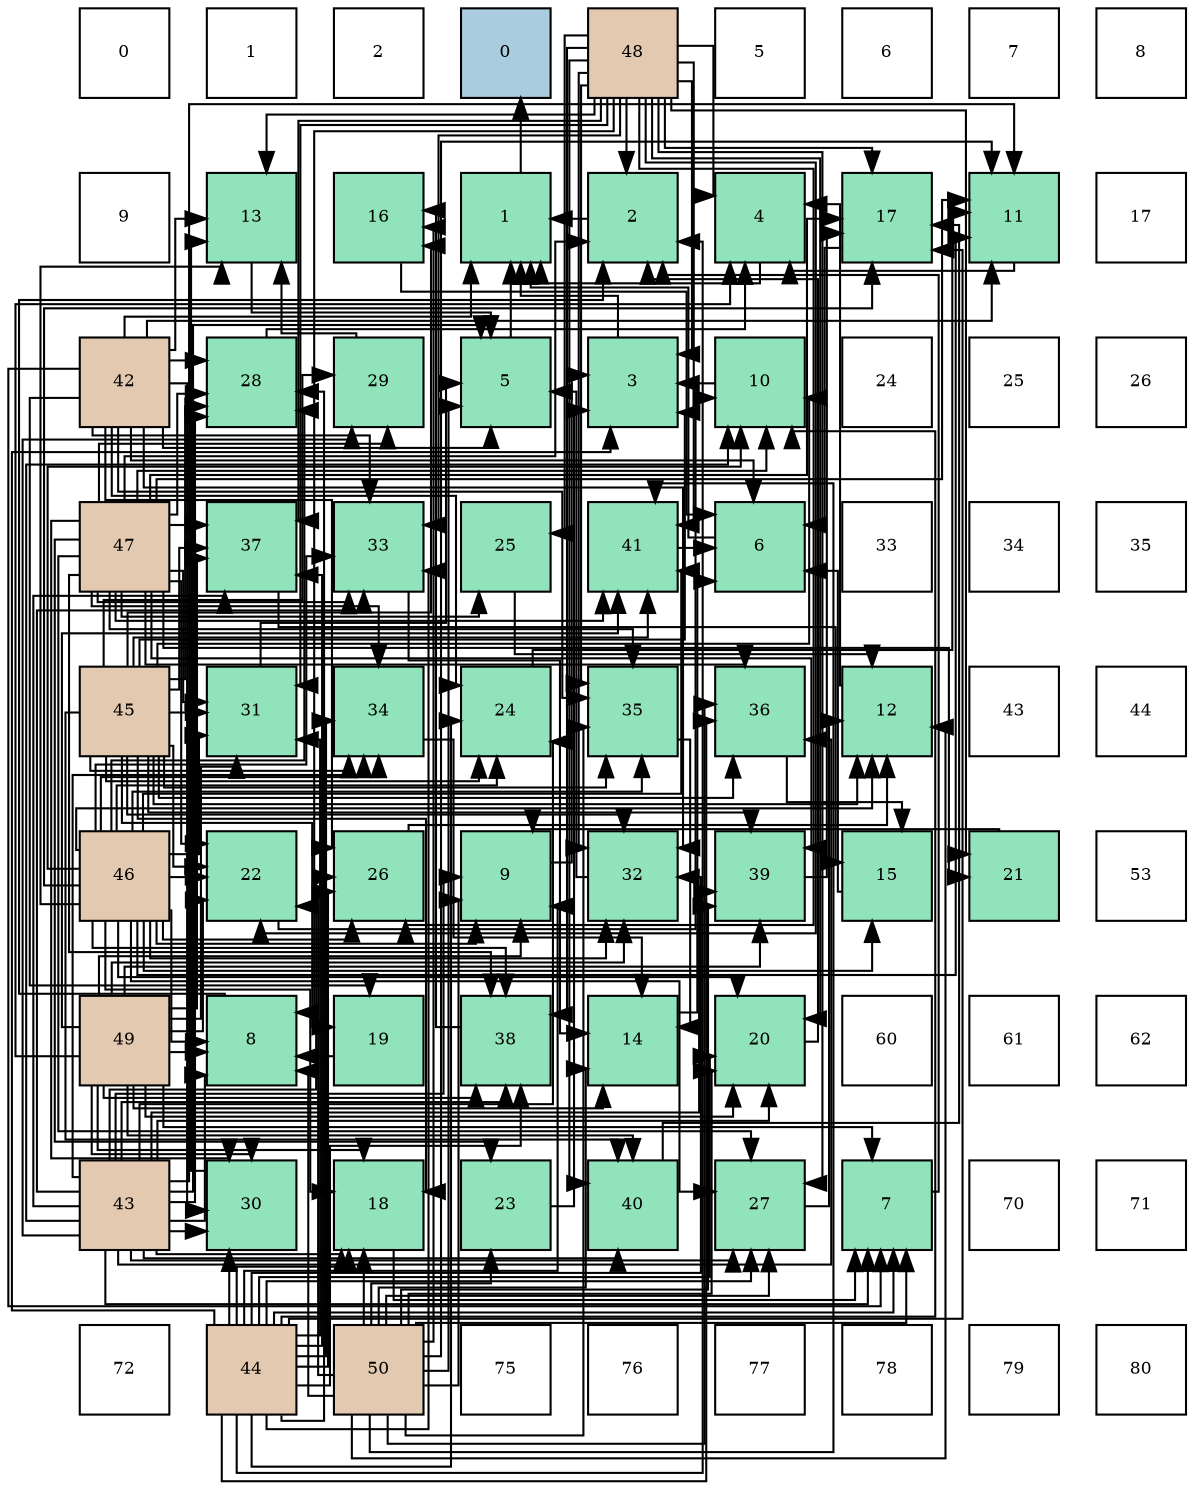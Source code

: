 digraph layout{
 rankdir=TB;
 splines=ortho;
 node [style=filled shape=square fixedsize=true width=0.6];
0[label="0", fontsize=8, fillcolor="#ffffff"];
1[label="1", fontsize=8, fillcolor="#ffffff"];
2[label="2", fontsize=8, fillcolor="#ffffff"];
3[label="0", fontsize=8, fillcolor="#a9ccde"];
4[label="48", fontsize=8, fillcolor="#e3c9af"];
5[label="5", fontsize=8, fillcolor="#ffffff"];
6[label="6", fontsize=8, fillcolor="#ffffff"];
7[label="7", fontsize=8, fillcolor="#ffffff"];
8[label="8", fontsize=8, fillcolor="#ffffff"];
9[label="9", fontsize=8, fillcolor="#ffffff"];
10[label="13", fontsize=8, fillcolor="#91e3bb"];
11[label="16", fontsize=8, fillcolor="#91e3bb"];
12[label="1", fontsize=8, fillcolor="#91e3bb"];
13[label="2", fontsize=8, fillcolor="#91e3bb"];
14[label="4", fontsize=8, fillcolor="#91e3bb"];
15[label="17", fontsize=8, fillcolor="#91e3bb"];
16[label="11", fontsize=8, fillcolor="#91e3bb"];
17[label="17", fontsize=8, fillcolor="#ffffff"];
18[label="42", fontsize=8, fillcolor="#e3c9af"];
19[label="28", fontsize=8, fillcolor="#91e3bb"];
20[label="29", fontsize=8, fillcolor="#91e3bb"];
21[label="5", fontsize=8, fillcolor="#91e3bb"];
22[label="3", fontsize=8, fillcolor="#91e3bb"];
23[label="10", fontsize=8, fillcolor="#91e3bb"];
24[label="24", fontsize=8, fillcolor="#ffffff"];
25[label="25", fontsize=8, fillcolor="#ffffff"];
26[label="26", fontsize=8, fillcolor="#ffffff"];
27[label="47", fontsize=8, fillcolor="#e3c9af"];
28[label="37", fontsize=8, fillcolor="#91e3bb"];
29[label="33", fontsize=8, fillcolor="#91e3bb"];
30[label="25", fontsize=8, fillcolor="#91e3bb"];
31[label="41", fontsize=8, fillcolor="#91e3bb"];
32[label="6", fontsize=8, fillcolor="#91e3bb"];
33[label="33", fontsize=8, fillcolor="#ffffff"];
34[label="34", fontsize=8, fillcolor="#ffffff"];
35[label="35", fontsize=8, fillcolor="#ffffff"];
36[label="45", fontsize=8, fillcolor="#e3c9af"];
37[label="31", fontsize=8, fillcolor="#91e3bb"];
38[label="34", fontsize=8, fillcolor="#91e3bb"];
39[label="24", fontsize=8, fillcolor="#91e3bb"];
40[label="35", fontsize=8, fillcolor="#91e3bb"];
41[label="36", fontsize=8, fillcolor="#91e3bb"];
42[label="12", fontsize=8, fillcolor="#91e3bb"];
43[label="43", fontsize=8, fillcolor="#ffffff"];
44[label="44", fontsize=8, fillcolor="#ffffff"];
45[label="46", fontsize=8, fillcolor="#e3c9af"];
46[label="22", fontsize=8, fillcolor="#91e3bb"];
47[label="26", fontsize=8, fillcolor="#91e3bb"];
48[label="9", fontsize=8, fillcolor="#91e3bb"];
49[label="32", fontsize=8, fillcolor="#91e3bb"];
50[label="39", fontsize=8, fillcolor="#91e3bb"];
51[label="15", fontsize=8, fillcolor="#91e3bb"];
52[label="21", fontsize=8, fillcolor="#91e3bb"];
53[label="53", fontsize=8, fillcolor="#ffffff"];
54[label="49", fontsize=8, fillcolor="#e3c9af"];
55[label="8", fontsize=8, fillcolor="#91e3bb"];
56[label="19", fontsize=8, fillcolor="#91e3bb"];
57[label="38", fontsize=8, fillcolor="#91e3bb"];
58[label="14", fontsize=8, fillcolor="#91e3bb"];
59[label="20", fontsize=8, fillcolor="#91e3bb"];
60[label="60", fontsize=8, fillcolor="#ffffff"];
61[label="61", fontsize=8, fillcolor="#ffffff"];
62[label="62", fontsize=8, fillcolor="#ffffff"];
63[label="43", fontsize=8, fillcolor="#e3c9af"];
64[label="30", fontsize=8, fillcolor="#91e3bb"];
65[label="18", fontsize=8, fillcolor="#91e3bb"];
66[label="23", fontsize=8, fillcolor="#91e3bb"];
67[label="40", fontsize=8, fillcolor="#91e3bb"];
68[label="27", fontsize=8, fillcolor="#91e3bb"];
69[label="7", fontsize=8, fillcolor="#91e3bb"];
70[label="70", fontsize=8, fillcolor="#ffffff"];
71[label="71", fontsize=8, fillcolor="#ffffff"];
72[label="72", fontsize=8, fillcolor="#ffffff"];
73[label="44", fontsize=8, fillcolor="#e3c9af"];
74[label="50", fontsize=8, fillcolor="#e3c9af"];
75[label="75", fontsize=8, fillcolor="#ffffff"];
76[label="76", fontsize=8, fillcolor="#ffffff"];
77[label="77", fontsize=8, fillcolor="#ffffff"];
78[label="78", fontsize=8, fillcolor="#ffffff"];
79[label="79", fontsize=8, fillcolor="#ffffff"];
80[label="80", fontsize=8, fillcolor="#ffffff"];
edge [constraint=false, style=vis];12 -> 3;
13 -> 12;
22 -> 12;
14 -> 12;
21 -> 12;
32 -> 12;
69 -> 13;
55 -> 13;
48 -> 22;
23 -> 22;
16 -> 14;
42 -> 14;
10 -> 21;
58 -> 32;
51 -> 32;
11 -> 32;
15 -> 32;
65 -> 69;
56 -> 55;
59 -> 13;
52 -> 48;
46 -> 23;
66 -> 22;
39 -> 16;
30 -> 42;
47 -> 42;
68 -> 42;
19 -> 14;
20 -> 10;
64 -> 10;
37 -> 21;
49 -> 21;
29 -> 58;
38 -> 58;
40 -> 58;
41 -> 51;
28 -> 51;
57 -> 11;
50 -> 15;
67 -> 15;
31 -> 32;
18 -> 12;
18 -> 21;
18 -> 32;
18 -> 69;
18 -> 16;
18 -> 10;
18 -> 56;
18 -> 39;
18 -> 47;
18 -> 19;
18 -> 64;
18 -> 49;
18 -> 29;
18 -> 40;
63 -> 21;
63 -> 69;
63 -> 55;
63 -> 48;
63 -> 23;
63 -> 16;
63 -> 65;
63 -> 59;
63 -> 39;
63 -> 47;
63 -> 68;
63 -> 19;
63 -> 20;
63 -> 64;
63 -> 29;
63 -> 38;
63 -> 41;
63 -> 28;
63 -> 57;
63 -> 50;
63 -> 67;
73 -> 13;
73 -> 22;
73 -> 69;
73 -> 48;
73 -> 23;
73 -> 15;
73 -> 65;
73 -> 59;
73 -> 39;
73 -> 47;
73 -> 68;
73 -> 19;
73 -> 64;
73 -> 37;
73 -> 49;
73 -> 29;
73 -> 38;
73 -> 41;
73 -> 28;
73 -> 57;
36 -> 22;
36 -> 23;
36 -> 42;
36 -> 11;
36 -> 65;
36 -> 56;
36 -> 46;
36 -> 39;
36 -> 19;
36 -> 20;
36 -> 37;
36 -> 49;
36 -> 38;
36 -> 40;
36 -> 41;
36 -> 28;
36 -> 50;
36 -> 67;
36 -> 31;
45 -> 55;
45 -> 48;
45 -> 23;
45 -> 16;
45 -> 42;
45 -> 10;
45 -> 51;
45 -> 15;
45 -> 65;
45 -> 59;
45 -> 46;
45 -> 39;
45 -> 47;
45 -> 68;
45 -> 19;
45 -> 37;
45 -> 49;
45 -> 29;
45 -> 38;
45 -> 40;
45 -> 57;
45 -> 31;
27 -> 13;
27 -> 23;
27 -> 16;
27 -> 15;
27 -> 52;
27 -> 46;
27 -> 66;
27 -> 30;
27 -> 68;
27 -> 19;
27 -> 20;
27 -> 64;
27 -> 37;
27 -> 29;
27 -> 38;
27 -> 40;
27 -> 41;
27 -> 28;
27 -> 57;
27 -> 50;
27 -> 31;
4 -> 13;
4 -> 22;
4 -> 14;
4 -> 55;
4 -> 10;
4 -> 15;
4 -> 59;
4 -> 52;
4 -> 46;
4 -> 30;
4 -> 47;
4 -> 68;
4 -> 37;
4 -> 49;
4 -> 29;
4 -> 40;
4 -> 28;
4 -> 57;
4 -> 67;
4 -> 31;
54 -> 14;
54 -> 69;
54 -> 55;
54 -> 48;
54 -> 58;
54 -> 65;
54 -> 59;
54 -> 46;
54 -> 64;
54 -> 37;
54 -> 49;
54 -> 28;
54 -> 57;
54 -> 50;
54 -> 67;
54 -> 31;
74 -> 21;
74 -> 69;
74 -> 55;
74 -> 48;
74 -> 16;
74 -> 42;
74 -> 58;
74 -> 11;
74 -> 65;
74 -> 59;
74 -> 46;
74 -> 66;
74 -> 68;
74 -> 40;
74 -> 41;
74 -> 50;
74 -> 31;
edge [constraint=true, style=invis];
0 -> 9 -> 18 -> 27 -> 36 -> 45 -> 54 -> 63 -> 72;
1 -> 10 -> 19 -> 28 -> 37 -> 46 -> 55 -> 64 -> 73;
2 -> 11 -> 20 -> 29 -> 38 -> 47 -> 56 -> 65 -> 74;
3 -> 12 -> 21 -> 30 -> 39 -> 48 -> 57 -> 66 -> 75;
4 -> 13 -> 22 -> 31 -> 40 -> 49 -> 58 -> 67 -> 76;
5 -> 14 -> 23 -> 32 -> 41 -> 50 -> 59 -> 68 -> 77;
6 -> 15 -> 24 -> 33 -> 42 -> 51 -> 60 -> 69 -> 78;
7 -> 16 -> 25 -> 34 -> 43 -> 52 -> 61 -> 70 -> 79;
8 -> 17 -> 26 -> 35 -> 44 -> 53 -> 62 -> 71 -> 80;
rank = same {0 -> 1 -> 2 -> 3 -> 4 -> 5 -> 6 -> 7 -> 8};
rank = same {9 -> 10 -> 11 -> 12 -> 13 -> 14 -> 15 -> 16 -> 17};
rank = same {18 -> 19 -> 20 -> 21 -> 22 -> 23 -> 24 -> 25 -> 26};
rank = same {27 -> 28 -> 29 -> 30 -> 31 -> 32 -> 33 -> 34 -> 35};
rank = same {36 -> 37 -> 38 -> 39 -> 40 -> 41 -> 42 -> 43 -> 44};
rank = same {45 -> 46 -> 47 -> 48 -> 49 -> 50 -> 51 -> 52 -> 53};
rank = same {54 -> 55 -> 56 -> 57 -> 58 -> 59 -> 60 -> 61 -> 62};
rank = same {63 -> 64 -> 65 -> 66 -> 67 -> 68 -> 69 -> 70 -> 71};
rank = same {72 -> 73 -> 74 -> 75 -> 76 -> 77 -> 78 -> 79 -> 80};
}